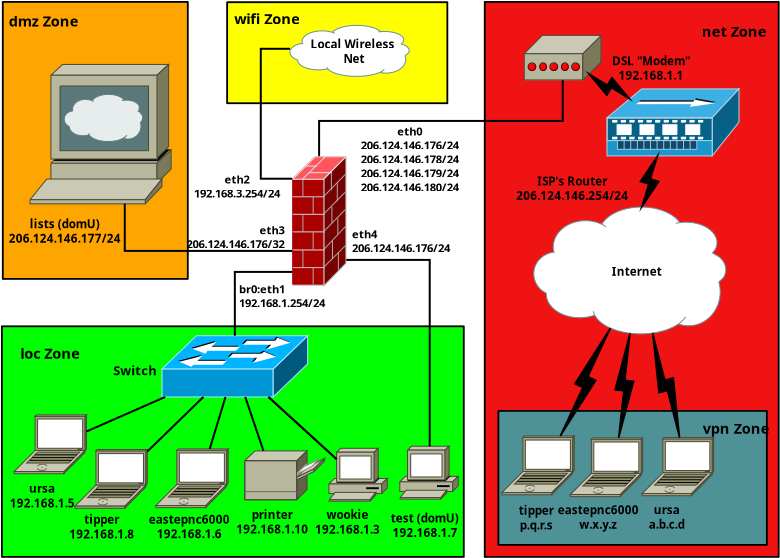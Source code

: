<?xml version="1.0" encoding="UTF-8"?>
<dia:diagram xmlns:dia="http://www.lysator.liu.se/~alla/dia/">
  <dia:layer name="Background" visible="true">
    <dia:object type="Standard - Box" version="0" id="O0">
      <dia:attribute name="obj_pos">
        <dia:point val="25.098,7.35"/>
      </dia:attribute>
      <dia:attribute name="obj_bb">
        <dia:rectangle val="25.052,7.304;39.84,35.145"/>
      </dia:attribute>
      <dia:attribute name="elem_corner">
        <dia:point val="25.098,7.35"/>
      </dia:attribute>
      <dia:attribute name="elem_width">
        <dia:real val="14.697"/>
      </dia:attribute>
      <dia:attribute name="elem_height">
        <dia:real val="27.75"/>
      </dia:attribute>
      <dia:attribute name="border_width">
        <dia:real val="0.091"/>
      </dia:attribute>
      <dia:attribute name="inner_color">
        <dia:color val="#f01313"/>
      </dia:attribute>
      <dia:attribute name="show_background">
        <dia:boolean val="true"/>
      </dia:attribute>
      <dia:attribute name="corner_radius">
        <dia:real val="1.175e-38"/>
      </dia:attribute>
    </dia:object>
    <dia:object type="Standard - Box" version="0" id="O1">
      <dia:attribute name="obj_pos">
        <dia:point val="25.78,27.8"/>
      </dia:attribute>
      <dia:attribute name="obj_bb">
        <dia:rectangle val="25.735,27.755;39.248,34.545"/>
      </dia:attribute>
      <dia:attribute name="elem_corner">
        <dia:point val="25.78,27.8"/>
      </dia:attribute>
      <dia:attribute name="elem_width">
        <dia:real val="13.423"/>
      </dia:attribute>
      <dia:attribute name="elem_height">
        <dia:real val="6.7"/>
      </dia:attribute>
      <dia:attribute name="border_width">
        <dia:real val="0.091"/>
      </dia:attribute>
      <dia:attribute name="inner_color">
        <dia:color val="#4e9298"/>
      </dia:attribute>
      <dia:attribute name="show_background">
        <dia:boolean val="true"/>
      </dia:attribute>
      <dia:attribute name="corner_radius">
        <dia:real val="1.175e-38"/>
      </dia:attribute>
    </dia:object>
    <dia:object type="Cisco - Cloud White" version="0" id="O2">
      <dia:attribute name="obj_pos">
        <dia:point val="27.55,17.608"/>
      </dia:attribute>
      <dia:attribute name="obj_bb">
        <dia:rectangle val="27.549,17.608;37.176,23.951"/>
      </dia:attribute>
      <dia:attribute name="elem_corner">
        <dia:point val="27.55,17.608"/>
      </dia:attribute>
      <dia:attribute name="elem_width">
        <dia:real val="9.6"/>
      </dia:attribute>
      <dia:attribute name="elem_height">
        <dia:real val="6.341"/>
      </dia:attribute>
      <dia:attribute name="line_width">
        <dia:real val="0.091"/>
      </dia:attribute>
      <dia:attribute name="line_colour">
        <dia:color val="#000000"/>
      </dia:attribute>
      <dia:attribute name="fill_colour">
        <dia:color val="#ffffff"/>
      </dia:attribute>
      <dia:attribute name="show_background">
        <dia:boolean val="true"/>
      </dia:attribute>
      <dia:attribute name="line_style">
        <dia:enum val="0"/>
        <dia:real val="1"/>
      </dia:attribute>
      <dia:attribute name="flip_horizontal">
        <dia:boolean val="false"/>
      </dia:attribute>
      <dia:attribute name="flip_vertical">
        <dia:boolean val="false"/>
      </dia:attribute>
    </dia:object>
    <dia:object type="Standard - Box" version="0" id="O3">
      <dia:attribute name="obj_pos">
        <dia:point val="1,7.35"/>
      </dia:attribute>
      <dia:attribute name="obj_bb">
        <dia:rectangle val="0.955,7.304;10.296,21.245"/>
      </dia:attribute>
      <dia:attribute name="elem_corner">
        <dia:point val="1,7.35"/>
      </dia:attribute>
      <dia:attribute name="elem_width">
        <dia:real val="9.25"/>
      </dia:attribute>
      <dia:attribute name="elem_height">
        <dia:real val="13.85"/>
      </dia:attribute>
      <dia:attribute name="border_width">
        <dia:real val="0.091"/>
      </dia:attribute>
      <dia:attribute name="inner_color">
        <dia:color val="#ffa500"/>
      </dia:attribute>
      <dia:attribute name="show_background">
        <dia:boolean val="true"/>
      </dia:attribute>
      <dia:attribute name="corner_radius">
        <dia:real val="1.175e-38"/>
      </dia:attribute>
    </dia:object>
    <dia:object type="Standard - Box" version="0" id="O4">
      <dia:attribute name="obj_pos">
        <dia:point val="12.217,7.364"/>
      </dia:attribute>
      <dia:attribute name="obj_bb">
        <dia:rectangle val="12.171,7.319;23.273,12.46"/>
      </dia:attribute>
      <dia:attribute name="elem_corner">
        <dia:point val="12.217,7.364"/>
      </dia:attribute>
      <dia:attribute name="elem_width">
        <dia:real val="11.011"/>
      </dia:attribute>
      <dia:attribute name="elem_height">
        <dia:real val="5.051"/>
      </dia:attribute>
      <dia:attribute name="border_width">
        <dia:real val="0.091"/>
      </dia:attribute>
      <dia:attribute name="inner_color">
        <dia:color val="#ffff00"/>
      </dia:attribute>
      <dia:attribute name="show_background">
        <dia:boolean val="true"/>
      </dia:attribute>
      <dia:attribute name="corner_radius">
        <dia:real val="1.175e-38"/>
      </dia:attribute>
    </dia:object>
    <dia:object type="Cisco - Cloud White" version="0" id="O5">
      <dia:attribute name="obj_pos">
        <dia:point val="15.361,8.524"/>
      </dia:attribute>
      <dia:attribute name="obj_bb">
        <dia:rectangle val="15.361,8.524;21.64,11.363"/>
      </dia:attribute>
      <dia:attribute name="elem_corner">
        <dia:point val="15.361,8.524"/>
      </dia:attribute>
      <dia:attribute name="elem_width">
        <dia:real val="5.96"/>
      </dia:attribute>
      <dia:attribute name="elem_height">
        <dia:real val="2.548"/>
      </dia:attribute>
      <dia:attribute name="line_width">
        <dia:real val="0.091"/>
      </dia:attribute>
      <dia:attribute name="line_colour">
        <dia:color val="#000000"/>
      </dia:attribute>
      <dia:attribute name="fill_colour">
        <dia:color val="#ffffff"/>
      </dia:attribute>
      <dia:attribute name="show_background">
        <dia:boolean val="true"/>
      </dia:attribute>
      <dia:attribute name="line_style">
        <dia:enum val="0"/>
        <dia:real val="1"/>
      </dia:attribute>
      <dia:attribute name="flip_horizontal">
        <dia:boolean val="false"/>
      </dia:attribute>
      <dia:attribute name="flip_vertical">
        <dia:boolean val="false"/>
      </dia:attribute>
    </dia:object>
    <dia:object type="Standard - Box" version="0" id="O6">
      <dia:attribute name="obj_pos">
        <dia:point val="0.956,23.569"/>
      </dia:attribute>
      <dia:attribute name="obj_bb">
        <dia:rectangle val="0.91,23.523;24.096,35.145"/>
      </dia:attribute>
      <dia:attribute name="elem_corner">
        <dia:point val="0.956,23.569"/>
      </dia:attribute>
      <dia:attribute name="elem_width">
        <dia:real val="23.094"/>
      </dia:attribute>
      <dia:attribute name="elem_height">
        <dia:real val="11.531"/>
      </dia:attribute>
      <dia:attribute name="border_width">
        <dia:real val="0.091"/>
      </dia:attribute>
      <dia:attribute name="inner_color">
        <dia:color val="#00ff00"/>
      </dia:attribute>
      <dia:attribute name="show_background">
        <dia:boolean val="true"/>
      </dia:attribute>
      <dia:attribute name="corner_radius">
        <dia:real val="1.175e-38"/>
      </dia:attribute>
    </dia:object>
    <dia:object type="Cisco - Laptop" version="0" id="O7">
      <dia:attribute name="obj_pos">
        <dia:point val="25.954,29.053"/>
      </dia:attribute>
      <dia:attribute name="obj_bb">
        <dia:rectangle val="25.953,29.052;29.572,31.993"/>
      </dia:attribute>
      <dia:attribute name="elem_corner">
        <dia:point val="25.954,29.053"/>
      </dia:attribute>
      <dia:attribute name="elem_width">
        <dia:real val="3.617"/>
      </dia:attribute>
      <dia:attribute name="elem_height">
        <dia:real val="2.939"/>
      </dia:attribute>
      <dia:attribute name="line_width">
        <dia:real val="0.091"/>
      </dia:attribute>
      <dia:attribute name="line_colour">
        <dia:color val="#000000"/>
      </dia:attribute>
      <dia:attribute name="fill_colour">
        <dia:color val="#ffffff"/>
      </dia:attribute>
      <dia:attribute name="show_background">
        <dia:boolean val="true"/>
      </dia:attribute>
      <dia:attribute name="line_style">
        <dia:enum val="0"/>
        <dia:real val="1"/>
      </dia:attribute>
      <dia:attribute name="flip_horizontal">
        <dia:boolean val="false"/>
      </dia:attribute>
      <dia:attribute name="flip_vertical">
        <dia:boolean val="false"/>
      </dia:attribute>
    </dia:object>
    <dia:object type="Cisco - Laptop" version="0" id="O8">
      <dia:attribute name="obj_pos">
        <dia:point val="29.377,29.15"/>
      </dia:attribute>
      <dia:attribute name="obj_bb">
        <dia:rectangle val="29.376,29.149;32.995,32.497"/>
      </dia:attribute>
      <dia:attribute name="elem_corner">
        <dia:point val="29.377,29.15"/>
      </dia:attribute>
      <dia:attribute name="elem_width">
        <dia:real val="3.617"/>
      </dia:attribute>
      <dia:attribute name="elem_height">
        <dia:real val="2.939"/>
      </dia:attribute>
      <dia:attribute name="line_width">
        <dia:real val="0.091"/>
      </dia:attribute>
      <dia:attribute name="line_colour">
        <dia:color val="#000000"/>
      </dia:attribute>
      <dia:attribute name="fill_colour">
        <dia:color val="#ffffff"/>
      </dia:attribute>
      <dia:attribute name="show_background">
        <dia:boolean val="true"/>
      </dia:attribute>
      <dia:attribute name="line_style">
        <dia:enum val="0"/>
        <dia:real val="1"/>
      </dia:attribute>
      <dia:attribute name="flip_horizontal">
        <dia:boolean val="false"/>
      </dia:attribute>
      <dia:attribute name="flip_vertical">
        <dia:boolean val="false"/>
      </dia:attribute>
    </dia:object>
    <dia:object type="Network - WAN Link" version="1" id="O9">
      <dia:attribute name="obj_pos">
        <dia:point val="31.381,23.66"/>
      </dia:attribute>
      <dia:attribute name="obj_bb">
        <dia:rectangle val="28.874,23.66;31.381,29.057"/>
      </dia:attribute>
      <dia:attribute name="conn_endpoints">
        <dia:point val="31.381,23.66"/>
        <dia:point val="28.874,29.057"/>
      </dia:attribute>
      <dia:attribute name="width">
        <dia:real val="1"/>
      </dia:attribute>
      <dia:attribute name="line_color">
        <dia:color val="#000000"/>
      </dia:attribute>
      <dia:attribute name="fill_color">
        <dia:color val="#000000"/>
      </dia:attribute>
      <dia:connections>
        <dia:connection handle="0" to="O2" connection="14"/>
        <dia:connection handle="1" to="O7" connection="8"/>
      </dia:connections>
    </dia:object>
    <dia:object type="Network - WAN Link" version="1" id="O10">
      <dia:attribute name="obj_pos">
        <dia:point val="32.363,23.918"/>
      </dia:attribute>
      <dia:attribute name="obj_bb">
        <dia:rectangle val="31.612,23.918;32.544,29.151"/>
      </dia:attribute>
      <dia:attribute name="conn_endpoints">
        <dia:point val="32.363,23.918"/>
        <dia:point val="31.793,29.151"/>
      </dia:attribute>
      <dia:attribute name="width">
        <dia:real val="1"/>
      </dia:attribute>
      <dia:attribute name="line_color">
        <dia:color val="#000000"/>
      </dia:attribute>
      <dia:attribute name="fill_color">
        <dia:color val="#000000"/>
      </dia:attribute>
      <dia:connections>
        <dia:connection handle="0" to="O2" connection="14"/>
        <dia:connection handle="1" to="O8" connection="8"/>
      </dia:connections>
    </dia:object>
    <dia:object type="Cisco - Modem" version="0" id="O11">
      <dia:attribute name="obj_pos">
        <dia:point val="27.073,9.024"/>
      </dia:attribute>
      <dia:attribute name="obj_bb">
        <dia:rectangle val="26.735,9.023;30.92,11.385"/>
      </dia:attribute>
      <dia:attribute name="elem_corner">
        <dia:point val="27.073,9.024"/>
      </dia:attribute>
      <dia:attribute name="elem_width">
        <dia:real val="3.846"/>
      </dia:attribute>
      <dia:attribute name="elem_height">
        <dia:real val="2.245"/>
      </dia:attribute>
      <dia:attribute name="line_width">
        <dia:real val="0.091"/>
      </dia:attribute>
      <dia:attribute name="line_colour">
        <dia:color val="#000000"/>
      </dia:attribute>
      <dia:attribute name="fill_colour">
        <dia:color val="#ffffff"/>
      </dia:attribute>
      <dia:attribute name="show_background">
        <dia:boolean val="true"/>
      </dia:attribute>
      <dia:attribute name="line_style">
        <dia:enum val="0"/>
        <dia:real val="1"/>
      </dia:attribute>
      <dia:attribute name="flip_horizontal">
        <dia:boolean val="false"/>
      </dia:attribute>
      <dia:attribute name="flip_vertical">
        <dia:boolean val="false"/>
      </dia:attribute>
    </dia:object>
    <dia:object type="Cisco - VN2900" version="0" id="O12">
      <dia:attribute name="obj_pos">
        <dia:point val="31.2,11.7"/>
      </dia:attribute>
      <dia:attribute name="obj_bb">
        <dia:rectangle val="30.502,11.697;37.812,15.053"/>
      </dia:attribute>
      <dia:attribute name="elem_corner">
        <dia:point val="31.2,11.7"/>
      </dia:attribute>
      <dia:attribute name="elem_width">
        <dia:real val="6.61"/>
      </dia:attribute>
      <dia:attribute name="elem_height">
        <dia:real val="3.349"/>
      </dia:attribute>
      <dia:attribute name="line_width">
        <dia:real val="0.118"/>
      </dia:attribute>
      <dia:attribute name="line_colour">
        <dia:color val="#000000"/>
      </dia:attribute>
      <dia:attribute name="fill_colour">
        <dia:color val="#ffffff"/>
      </dia:attribute>
      <dia:attribute name="show_background">
        <dia:boolean val="true"/>
      </dia:attribute>
      <dia:attribute name="line_style">
        <dia:enum val="0"/>
        <dia:real val="1"/>
      </dia:attribute>
      <dia:attribute name="flip_horizontal">
        <dia:boolean val="false"/>
      </dia:attribute>
      <dia:attribute name="flip_vertical">
        <dia:boolean val="false"/>
      </dia:attribute>
    </dia:object>
    <dia:object type="Cisco - PC" version="0" id="O13">
      <dia:attribute name="obj_pos">
        <dia:point val="20.851,29.567"/>
      </dia:attribute>
      <dia:attribute name="obj_bb">
        <dia:rectangle val="20.849,29.566;23.773,32.212"/>
      </dia:attribute>
      <dia:attribute name="elem_corner">
        <dia:point val="20.851,29.567"/>
      </dia:attribute>
      <dia:attribute name="elem_width">
        <dia:real val="2.921"/>
      </dia:attribute>
      <dia:attribute name="elem_height">
        <dia:real val="2.643"/>
      </dia:attribute>
      <dia:attribute name="line_width">
        <dia:real val="0.091"/>
      </dia:attribute>
      <dia:attribute name="line_colour">
        <dia:color val="#000000"/>
      </dia:attribute>
      <dia:attribute name="fill_colour">
        <dia:color val="#ffffff"/>
      </dia:attribute>
      <dia:attribute name="show_background">
        <dia:boolean val="true"/>
      </dia:attribute>
      <dia:attribute name="line_style">
        <dia:enum val="0"/>
        <dia:real val="1"/>
      </dia:attribute>
      <dia:attribute name="flip_horizontal">
        <dia:boolean val="false"/>
      </dia:attribute>
      <dia:attribute name="flip_vertical">
        <dia:boolean val="false"/>
      </dia:attribute>
    </dia:object>
    <dia:object type="Cisco - Laptop" version="0" id="O14">
      <dia:attribute name="obj_pos">
        <dia:point val="4.608,29.73"/>
      </dia:attribute>
      <dia:attribute name="obj_bb">
        <dia:rectangle val="4.607,29.729;8.226,33.151"/>
      </dia:attribute>
      <dia:attribute name="elem_corner">
        <dia:point val="4.608,29.73"/>
      </dia:attribute>
      <dia:attribute name="elem_width">
        <dia:real val="3.617"/>
      </dia:attribute>
      <dia:attribute name="elem_height">
        <dia:real val="2.939"/>
      </dia:attribute>
      <dia:attribute name="line_width">
        <dia:real val="0.091"/>
      </dia:attribute>
      <dia:attribute name="line_colour">
        <dia:color val="#000000"/>
      </dia:attribute>
      <dia:attribute name="fill_colour">
        <dia:color val="#ffffff"/>
      </dia:attribute>
      <dia:attribute name="show_background">
        <dia:boolean val="true"/>
      </dia:attribute>
      <dia:attribute name="line_style">
        <dia:enum val="0"/>
        <dia:real val="1"/>
      </dia:attribute>
      <dia:attribute name="flip_horizontal">
        <dia:boolean val="false"/>
      </dia:attribute>
      <dia:attribute name="flip_vertical">
        <dia:boolean val="false"/>
      </dia:attribute>
    </dia:object>
    <dia:object type="Cisco - Laptop" version="0" id="O15">
      <dia:attribute name="obj_pos">
        <dia:point val="8.653,29.699"/>
      </dia:attribute>
      <dia:attribute name="obj_bb">
        <dia:rectangle val="8.652,29.698;12.271,33.12"/>
      </dia:attribute>
      <dia:attribute name="elem_corner">
        <dia:point val="8.653,29.699"/>
      </dia:attribute>
      <dia:attribute name="elem_width">
        <dia:real val="3.617"/>
      </dia:attribute>
      <dia:attribute name="elem_height">
        <dia:real val="2.939"/>
      </dia:attribute>
      <dia:attribute name="line_width">
        <dia:real val="0.091"/>
      </dia:attribute>
      <dia:attribute name="line_colour">
        <dia:color val="#000000"/>
      </dia:attribute>
      <dia:attribute name="fill_colour">
        <dia:color val="#ffffff"/>
      </dia:attribute>
      <dia:attribute name="show_background">
        <dia:boolean val="true"/>
      </dia:attribute>
      <dia:attribute name="line_style">
        <dia:enum val="0"/>
        <dia:real val="1"/>
      </dia:attribute>
      <dia:attribute name="flip_horizontal">
        <dia:boolean val="false"/>
      </dia:attribute>
      <dia:attribute name="flip_vertical">
        <dia:boolean val="false"/>
      </dia:attribute>
    </dia:object>
    <dia:object type="Cisco - PC" version="0" id="O16">
      <dia:attribute name="obj_pos">
        <dia:point val="17.307,29.671"/>
      </dia:attribute>
      <dia:attribute name="obj_bb">
        <dia:rectangle val="17.306,29.67;20.229,32.316"/>
      </dia:attribute>
      <dia:attribute name="elem_corner">
        <dia:point val="17.307,29.671"/>
      </dia:attribute>
      <dia:attribute name="elem_width">
        <dia:real val="2.921"/>
      </dia:attribute>
      <dia:attribute name="elem_height">
        <dia:real val="2.643"/>
      </dia:attribute>
      <dia:attribute name="line_width">
        <dia:real val="0.091"/>
      </dia:attribute>
      <dia:attribute name="line_colour">
        <dia:color val="#000000"/>
      </dia:attribute>
      <dia:attribute name="fill_colour">
        <dia:color val="#ffffff"/>
      </dia:attribute>
      <dia:attribute name="show_background">
        <dia:boolean val="true"/>
      </dia:attribute>
      <dia:attribute name="line_style">
        <dia:enum val="0"/>
        <dia:real val="1"/>
      </dia:attribute>
      <dia:attribute name="flip_horizontal">
        <dia:boolean val="false"/>
      </dia:attribute>
      <dia:attribute name="flip_vertical">
        <dia:boolean val="false"/>
      </dia:attribute>
    </dia:object>
    <dia:object type="Cisco - Workgroup switch" version="0" id="O17">
      <dia:attribute name="obj_pos">
        <dia:point val="8.963,24.041"/>
      </dia:attribute>
      <dia:attribute name="obj_bb">
        <dia:rectangle val="8.962,24.04;16.245,27.102"/>
      </dia:attribute>
      <dia:attribute name="elem_corner">
        <dia:point val="8.963,24.041"/>
      </dia:attribute>
      <dia:attribute name="elem_width">
        <dia:real val="7.28"/>
      </dia:attribute>
      <dia:attribute name="elem_height">
        <dia:real val="3.061"/>
      </dia:attribute>
      <dia:attribute name="line_width">
        <dia:real val="0.091"/>
      </dia:attribute>
      <dia:attribute name="line_colour">
        <dia:color val="#000000"/>
      </dia:attribute>
      <dia:attribute name="fill_colour">
        <dia:color val="#ffffff"/>
      </dia:attribute>
      <dia:attribute name="show_background">
        <dia:boolean val="true"/>
      </dia:attribute>
      <dia:attribute name="line_style">
        <dia:enum val="0"/>
        <dia:real val="1"/>
      </dia:attribute>
      <dia:attribute name="flip_horizontal">
        <dia:boolean val="false"/>
      </dia:attribute>
      <dia:attribute name="flip_vertical">
        <dia:boolean val="false"/>
      </dia:attribute>
    </dia:object>
    <dia:object type="Standard - Line" version="0" id="O18">
      <dia:attribute name="obj_pos">
        <dia:point val="14.28,27.102"/>
      </dia:attribute>
      <dia:attribute name="obj_bb">
        <dia:rectangle val="14.216,27.038;17.755,30.279"/>
      </dia:attribute>
      <dia:attribute name="conn_endpoints">
        <dia:point val="14.28,27.102"/>
        <dia:point val="17.69,30.215"/>
      </dia:attribute>
      <dia:attribute name="numcp">
        <dia:int val="1"/>
      </dia:attribute>
      <dia:attribute name="line_width">
        <dia:real val="0.091"/>
      </dia:attribute>
      <dia:connections>
        <dia:connection handle="0" to="O17" connection="10"/>
        <dia:connection handle="1" to="O16" connection="11"/>
      </dia:connections>
    </dia:object>
    <dia:object type="Standard - Text" version="1" id="O19">
      <dia:attribute name="obj_pos">
        <dia:point val="22.114,33.519"/>
      </dia:attribute>
      <dia:attribute name="obj_bb">
        <dia:rectangle val="20.638,32.735;23.59,34.303"/>
      </dia:attribute>
      <dia:attribute name="text">
        <dia:composite type="text">
          <dia:attribute name="string">
            <dia:string>#test (domU)
192.168.1.7#</dia:string>
          </dia:attribute>
          <dia:attribute name="font">
            <dia:font family="sans" style="80" name="Helvetica-Bold"/>
          </dia:attribute>
          <dia:attribute name="height">
            <dia:real val="0.728"/>
          </dia:attribute>
          <dia:attribute name="pos">
            <dia:point val="22.114,33.217"/>
          </dia:attribute>
          <dia:attribute name="color">
            <dia:color val="#000000"/>
          </dia:attribute>
          <dia:attribute name="alignment">
            <dia:enum val="1"/>
          </dia:attribute>
        </dia:composite>
      </dia:attribute>
      <dia:attribute name="valign">
        <dia:enum val="2"/>
      </dia:attribute>
    </dia:object>
    <dia:object type="Standard - Text" version="1" id="O20">
      <dia:attribute name="obj_pos">
        <dia:point val="18.234,33.346"/>
      </dia:attribute>
      <dia:attribute name="obj_bb">
        <dia:rectangle val="16.832,32.561;19.635,34.13"/>
      </dia:attribute>
      <dia:attribute name="text">
        <dia:composite type="text">
          <dia:attribute name="string">
            <dia:string>#wookie
192.168.1.3#</dia:string>
          </dia:attribute>
          <dia:attribute name="font">
            <dia:font family="sans" style="80" name="Helvetica-Bold"/>
          </dia:attribute>
          <dia:attribute name="height">
            <dia:real val="0.728"/>
          </dia:attribute>
          <dia:attribute name="pos">
            <dia:point val="18.234,33.044"/>
          </dia:attribute>
          <dia:attribute name="color">
            <dia:color val="#000000"/>
          </dia:attribute>
          <dia:attribute name="alignment">
            <dia:enum val="1"/>
          </dia:attribute>
        </dia:composite>
      </dia:attribute>
      <dia:attribute name="valign">
        <dia:enum val="2"/>
      </dia:attribute>
    </dia:object>
    <dia:object type="Standard - Text" version="1" id="O21">
      <dia:attribute name="obj_pos">
        <dia:point val="14.471,33.343"/>
      </dia:attribute>
      <dia:attribute name="obj_bb">
        <dia:rectangle val="12.922,32.558;16.02,34.127"/>
      </dia:attribute>
      <dia:attribute name="text">
        <dia:composite type="text">
          <dia:attribute name="string">
            <dia:string>#printer
192.168.1.10#</dia:string>
          </dia:attribute>
          <dia:attribute name="font">
            <dia:font family="sans" style="80" name="Helvetica-Bold"/>
          </dia:attribute>
          <dia:attribute name="height">
            <dia:real val="0.728"/>
          </dia:attribute>
          <dia:attribute name="pos">
            <dia:point val="14.471,33.041"/>
          </dia:attribute>
          <dia:attribute name="color">
            <dia:color val="#000000"/>
          </dia:attribute>
          <dia:attribute name="alignment">
            <dia:enum val="1"/>
          </dia:attribute>
        </dia:composite>
      </dia:attribute>
      <dia:attribute name="valign">
        <dia:enum val="2"/>
      </dia:attribute>
    </dia:object>
    <dia:object type="Standard - Text" version="1" id="O22">
      <dia:attribute name="obj_pos">
        <dia:point val="10.321,33.579"/>
      </dia:attribute>
      <dia:attribute name="obj_bb">
        <dia:rectangle val="8.58,32.795;12.062,34.363"/>
      </dia:attribute>
      <dia:attribute name="text">
        <dia:composite type="text">
          <dia:attribute name="string">
            <dia:string>#eastepnc6000
192.168.1.6#</dia:string>
          </dia:attribute>
          <dia:attribute name="font">
            <dia:font family="sans" style="80" name="Helvetica-Bold"/>
          </dia:attribute>
          <dia:attribute name="height">
            <dia:real val="0.728"/>
          </dia:attribute>
          <dia:attribute name="pos">
            <dia:point val="10.321,33.277"/>
          </dia:attribute>
          <dia:attribute name="color">
            <dia:color val="#000000"/>
          </dia:attribute>
          <dia:attribute name="alignment">
            <dia:enum val="1"/>
          </dia:attribute>
        </dia:composite>
      </dia:attribute>
      <dia:attribute name="valign">
        <dia:enum val="2"/>
      </dia:attribute>
    </dia:object>
    <dia:object type="Standard - Text" version="1" id="O23">
      <dia:attribute name="obj_pos">
        <dia:point val="5.953,33.584"/>
      </dia:attribute>
      <dia:attribute name="obj_bb">
        <dia:rectangle val="4.551,32.8;7.354,34.369"/>
      </dia:attribute>
      <dia:attribute name="text">
        <dia:composite type="text">
          <dia:attribute name="string">
            <dia:string>#tipper
192.168.1.8#</dia:string>
          </dia:attribute>
          <dia:attribute name="font">
            <dia:font family="sans" style="80" name="Helvetica-Bold"/>
          </dia:attribute>
          <dia:attribute name="height">
            <dia:real val="0.728"/>
          </dia:attribute>
          <dia:attribute name="pos">
            <dia:point val="5.953,33.283"/>
          </dia:attribute>
          <dia:attribute name="color">
            <dia:color val="#000000"/>
          </dia:attribute>
          <dia:attribute name="alignment">
            <dia:enum val="1"/>
          </dia:attribute>
        </dia:composite>
      </dia:attribute>
      <dia:attribute name="valign">
        <dia:enum val="2"/>
      </dia:attribute>
    </dia:object>
    <dia:object type="Standard - Text" version="1" id="O24">
      <dia:attribute name="obj_pos">
        <dia:point val="32.7,20.82"/>
      </dia:attribute>
      <dia:attribute name="obj_bb">
        <dia:rectangle val="31.725,20.4;33.675,21.24"/>
      </dia:attribute>
      <dia:attribute name="text">
        <dia:composite type="text">
          <dia:attribute name="string">
            <dia:string>#Internet#</dia:string>
          </dia:attribute>
          <dia:attribute name="font">
            <dia:font family="sans" style="80" name="Helvetica-Bold"/>
          </dia:attribute>
          <dia:attribute name="height">
            <dia:real val="0.728"/>
          </dia:attribute>
          <dia:attribute name="pos">
            <dia:point val="32.7,20.882"/>
          </dia:attribute>
          <dia:attribute name="color">
            <dia:color val="#000000"/>
          </dia:attribute>
          <dia:attribute name="alignment">
            <dia:enum val="1"/>
          </dia:attribute>
        </dia:composite>
      </dia:attribute>
      <dia:attribute name="valign">
        <dia:enum val="2"/>
      </dia:attribute>
      <dia:connections>
        <dia:connection handle="0" to="O2" connection="14"/>
      </dia:connections>
    </dia:object>
    <dia:object type="Network - WAN Link" version="1" id="O25">
      <dia:attribute name="obj_pos">
        <dia:point val="33.739,15.05"/>
      </dia:attribute>
      <dia:attribute name="obj_bb">
        <dia:rectangle val="32.882,15.05;33.802,17.608"/>
      </dia:attribute>
      <dia:attribute name="conn_endpoints">
        <dia:point val="33.739,15.05"/>
        <dia:point val="32.944,17.608"/>
      </dia:attribute>
      <dia:attribute name="width">
        <dia:real val="1"/>
      </dia:attribute>
      <dia:attribute name="line_color">
        <dia:color val="#000000"/>
      </dia:attribute>
      <dia:attribute name="fill_color">
        <dia:color val="#000000"/>
      </dia:attribute>
      <dia:connections>
        <dia:connection handle="0" to="O12" connection="11"/>
        <dia:connection handle="1" to="O2" connection="2"/>
      </dia:connections>
    </dia:object>
    <dia:object type="Network - WAN Link" version="1" id="O26">
      <dia:attribute name="obj_pos">
        <dia:point val="30.316,10.957"/>
      </dia:attribute>
      <dia:attribute name="obj_bb">
        <dia:rectangle val="30.316,10.957;32.342,12.197"/>
      </dia:attribute>
      <dia:attribute name="conn_endpoints">
        <dia:point val="30.316,10.957"/>
        <dia:point val="32.342,12.197"/>
      </dia:attribute>
      <dia:attribute name="width">
        <dia:real val="1"/>
      </dia:attribute>
      <dia:attribute name="line_color">
        <dia:color val="#000000"/>
      </dia:attribute>
      <dia:attribute name="fill_color">
        <dia:color val="#000000"/>
      </dia:attribute>
      <dia:connections>
        <dia:connection handle="0" to="O11" connection="10"/>
        <dia:connection handle="1" to="O12" connection="11"/>
      </dia:connections>
    </dia:object>
    <dia:object type="Standard - Text" version="1" id="O27">
      <dia:attribute name="obj_pos">
        <dia:point val="27.668,33.135"/>
      </dia:attribute>
      <dia:attribute name="obj_bb">
        <dia:rectangle val="26.886,32.35;28.451,33.919"/>
      </dia:attribute>
      <dia:attribute name="text">
        <dia:composite type="text">
          <dia:attribute name="string">
            <dia:string>#tipper
p.q.r.s#</dia:string>
          </dia:attribute>
          <dia:attribute name="font">
            <dia:font family="sans" style="80" name="Helvetica-Bold"/>
          </dia:attribute>
          <dia:attribute name="height">
            <dia:real val="0.728"/>
          </dia:attribute>
          <dia:attribute name="pos">
            <dia:point val="27.668,32.833"/>
          </dia:attribute>
          <dia:attribute name="color">
            <dia:color val="#000000"/>
          </dia:attribute>
          <dia:attribute name="alignment">
            <dia:enum val="1"/>
          </dia:attribute>
        </dia:composite>
      </dia:attribute>
      <dia:attribute name="valign">
        <dia:enum val="2"/>
      </dia:attribute>
    </dia:object>
    <dia:object type="Standard - Text" version="1" id="O28">
      <dia:attribute name="obj_pos">
        <dia:point val="30.771,33.103"/>
      </dia:attribute>
      <dia:attribute name="obj_bb">
        <dia:rectangle val="29.03,32.319;32.512,33.887"/>
      </dia:attribute>
      <dia:attribute name="text">
        <dia:composite type="text">
          <dia:attribute name="string">
            <dia:string>#eastepnc6000
w.x.y.z#</dia:string>
          </dia:attribute>
          <dia:attribute name="font">
            <dia:font family="sans" style="80" name="Helvetica-Bold"/>
          </dia:attribute>
          <dia:attribute name="height">
            <dia:real val="0.728"/>
          </dia:attribute>
          <dia:attribute name="pos">
            <dia:point val="30.771,32.801"/>
          </dia:attribute>
          <dia:attribute name="color">
            <dia:color val="#000000"/>
          </dia:attribute>
          <dia:attribute name="alignment">
            <dia:enum val="1"/>
          </dia:attribute>
        </dia:composite>
      </dia:attribute>
      <dia:attribute name="valign">
        <dia:enum val="2"/>
      </dia:attribute>
    </dia:object>
    <dia:object type="Standard - Text" version="1" id="O29">
      <dia:attribute name="obj_pos">
        <dia:point val="37.577,8.813"/>
      </dia:attribute>
      <dia:attribute name="obj_bb">
        <dia:rectangle val="36.197,8.287;38.957,9.34"/>
      </dia:attribute>
      <dia:attribute name="text">
        <dia:composite type="text">
          <dia:attribute name="string">
            <dia:string>#net Zone#</dia:string>
          </dia:attribute>
          <dia:attribute name="font">
            <dia:font family="sans" style="80" name="Helvetica-Bold"/>
          </dia:attribute>
          <dia:attribute name="height">
            <dia:real val="0.91"/>
          </dia:attribute>
          <dia:attribute name="pos">
            <dia:point val="37.577,8.89"/>
          </dia:attribute>
          <dia:attribute name="color">
            <dia:color val="#000000"/>
          </dia:attribute>
          <dia:attribute name="alignment">
            <dia:enum val="1"/>
          </dia:attribute>
        </dia:composite>
      </dia:attribute>
      <dia:attribute name="valign">
        <dia:enum val="2"/>
      </dia:attribute>
    </dia:object>
    <dia:object type="Standard - Text" version="1" id="O30">
      <dia:attribute name="obj_pos">
        <dia:point val="3.369,24.914"/>
      </dia:attribute>
      <dia:attribute name="obj_bb">
        <dia:rectangle val="2.006,24.387;4.731,25.44"/>
      </dia:attribute>
      <dia:attribute name="text">
        <dia:composite type="text">
          <dia:attribute name="string">
            <dia:string>#loc Zone#</dia:string>
          </dia:attribute>
          <dia:attribute name="font">
            <dia:font family="sans" style="80" name="Helvetica-Bold"/>
          </dia:attribute>
          <dia:attribute name="height">
            <dia:real val="0.91"/>
          </dia:attribute>
          <dia:attribute name="pos">
            <dia:point val="3.369,24.99"/>
          </dia:attribute>
          <dia:attribute name="color">
            <dia:color val="#000000"/>
          </dia:attribute>
          <dia:attribute name="alignment">
            <dia:enum val="1"/>
          </dia:attribute>
        </dia:composite>
      </dia:attribute>
      <dia:attribute name="valign">
        <dia:enum val="2"/>
      </dia:attribute>
    </dia:object>
    <dia:object type="Standard - Text" version="1" id="O31">
      <dia:attribute name="obj_pos">
        <dia:point val="18.559,9.815"/>
      </dia:attribute>
      <dia:attribute name="obj_bb">
        <dia:rectangle val="16.629,9.031;20.489,10.599"/>
      </dia:attribute>
      <dia:attribute name="text">
        <dia:composite type="text">
          <dia:attribute name="string">
            <dia:string>#Local Wireless 
Net#</dia:string>
          </dia:attribute>
          <dia:attribute name="font">
            <dia:font family="sans" style="80" name="Helvetica-Bold"/>
          </dia:attribute>
          <dia:attribute name="height">
            <dia:real val="0.728"/>
          </dia:attribute>
          <dia:attribute name="pos">
            <dia:point val="18.559,9.513"/>
          </dia:attribute>
          <dia:attribute name="color">
            <dia:color val="#000000"/>
          </dia:attribute>
          <dia:attribute name="alignment">
            <dia:enum val="1"/>
          </dia:attribute>
        </dia:composite>
      </dia:attribute>
      <dia:attribute name="valign">
        <dia:enum val="2"/>
      </dia:attribute>
      <dia:connections>
        <dia:connection handle="0" to="O5" connection="14"/>
      </dia:connections>
    </dia:object>
    <dia:object type="Standard - Text" version="1" id="O32">
      <dia:attribute name="obj_pos">
        <dia:point val="14.218,8.189"/>
      </dia:attribute>
      <dia:attribute name="obj_bb">
        <dia:rectangle val="12.782,7.663;15.654,8.715"/>
      </dia:attribute>
      <dia:attribute name="text">
        <dia:composite type="text">
          <dia:attribute name="string">
            <dia:string>#wifi Zone#</dia:string>
          </dia:attribute>
          <dia:attribute name="font">
            <dia:font family="sans" style="80" name="Helvetica-Bold"/>
          </dia:attribute>
          <dia:attribute name="height">
            <dia:real val="0.91"/>
          </dia:attribute>
          <dia:attribute name="pos">
            <dia:point val="14.218,8.265"/>
          </dia:attribute>
          <dia:attribute name="color">
            <dia:color val="#000000"/>
          </dia:attribute>
          <dia:attribute name="alignment">
            <dia:enum val="1"/>
          </dia:attribute>
        </dia:composite>
      </dia:attribute>
      <dia:attribute name="valign">
        <dia:enum val="2"/>
      </dia:attribute>
    </dia:object>
    <dia:object type="Standard - Text" version="1" id="O33">
      <dia:attribute name="obj_pos">
        <dia:point val="4.1,18.8"/>
      </dia:attribute>
      <dia:attribute name="obj_bb">
        <dia:rectangle val="1.74,17.993;6.475,19.607"/>
      </dia:attribute>
      <dia:attribute name="text">
        <dia:composite type="text">
          <dia:attribute name="string">
            <dia:string>#lists (domU)
206.124.146.177/24#</dia:string>
          </dia:attribute>
          <dia:attribute name="font">
            <dia:font family="sans" style="80" name="Helvetica-Bold"/>
          </dia:attribute>
          <dia:attribute name="height">
            <dia:real val="0.728"/>
          </dia:attribute>
          <dia:attribute name="pos">
            <dia:point val="4.1,18.491"/>
          </dia:attribute>
          <dia:attribute name="color">
            <dia:color val="#000000"/>
          </dia:attribute>
          <dia:attribute name="alignment">
            <dia:enum val="1"/>
          </dia:attribute>
        </dia:composite>
      </dia:attribute>
      <dia:attribute name="valign">
        <dia:enum val="2"/>
      </dia:attribute>
    </dia:object>
    <dia:object type="Standard - Text" version="1" id="O34">
      <dia:attribute name="obj_pos">
        <dia:point val="21.353,15.208"/>
      </dia:attribute>
      <dia:attribute name="obj_bb">
        <dia:rectangle val="19.091,13.403;23.616,17.013"/>
      </dia:attribute>
      <dia:attribute name="text">
        <dia:composite type="text">
          <dia:attribute name="string">
            <dia:string>#eth0
206.124.146.176/24
206.124.146.178/24
206.124.146.179/24
206.124.146.180/24#</dia:string>
          </dia:attribute>
          <dia:attribute name="font">
            <dia:font family="sans" style="80" name="Helvetica-Bold"/>
          </dia:attribute>
          <dia:attribute name="height">
            <dia:real val="0.7"/>
          </dia:attribute>
          <dia:attribute name="pos">
            <dia:point val="21.353,13.866"/>
          </dia:attribute>
          <dia:attribute name="color">
            <dia:color val="#000000"/>
          </dia:attribute>
          <dia:attribute name="alignment">
            <dia:enum val="1"/>
          </dia:attribute>
        </dia:composite>
      </dia:attribute>
      <dia:attribute name="valign">
        <dia:enum val="2"/>
      </dia:attribute>
    </dia:object>
    <dia:object type="Standard - Text" version="1" id="O35">
      <dia:attribute name="obj_pos">
        <dia:point val="29.472,16.665"/>
      </dia:attribute>
      <dia:attribute name="obj_bb">
        <dia:rectangle val="27.112,15.881;31.832,17.45"/>
      </dia:attribute>
      <dia:attribute name="text">
        <dia:composite type="text">
          <dia:attribute name="string">
            <dia:string>#ISP's Router
206.124.146.254/24#</dia:string>
          </dia:attribute>
          <dia:attribute name="font">
            <dia:font family="sans" style="80" name="Helvetica-Bold"/>
          </dia:attribute>
          <dia:attribute name="height">
            <dia:real val="0.728"/>
          </dia:attribute>
          <dia:attribute name="pos">
            <dia:point val="29.472,16.363"/>
          </dia:attribute>
          <dia:attribute name="color">
            <dia:color val="#000000"/>
          </dia:attribute>
          <dia:attribute name="alignment">
            <dia:enum val="1"/>
          </dia:attribute>
        </dia:composite>
      </dia:attribute>
      <dia:attribute name="valign">
        <dia:enum val="2"/>
      </dia:attribute>
    </dia:object>
    <dia:object type="Standard - Text" version="1" id="O36">
      <dia:attribute name="obj_pos">
        <dia:point val="33.409,10.649"/>
      </dia:attribute>
      <dia:attribute name="obj_bb">
        <dia:rectangle val="31.628,9.864;35.19,11.433"/>
      </dia:attribute>
      <dia:attribute name="text">
        <dia:composite type="text">
          <dia:attribute name="string">
            <dia:string>#DSL "Modem"
192.168.1.1#</dia:string>
          </dia:attribute>
          <dia:attribute name="font">
            <dia:font family="sans" style="80" name="Helvetica-Bold"/>
          </dia:attribute>
          <dia:attribute name="height">
            <dia:real val="0.728"/>
          </dia:attribute>
          <dia:attribute name="pos">
            <dia:point val="33.409,10.347"/>
          </dia:attribute>
          <dia:attribute name="color">
            <dia:color val="#000000"/>
          </dia:attribute>
          <dia:attribute name="alignment">
            <dia:enum val="1"/>
          </dia:attribute>
        </dia:composite>
      </dia:attribute>
      <dia:attribute name="valign">
        <dia:enum val="2"/>
      </dia:attribute>
    </dia:object>
    <dia:object type="Standard - Text" version="1" id="O37">
      <dia:attribute name="obj_pos">
        <dia:point val="12.807,22.046"/>
      </dia:attribute>
      <dia:attribute name="obj_bb">
        <dia:rectangle val="12.807,21.291;16.767,22.801"/>
      </dia:attribute>
      <dia:attribute name="text">
        <dia:composite type="text">
          <dia:attribute name="string">
            <dia:string>#br0:eth1
192.168.1.254/24#</dia:string>
          </dia:attribute>
          <dia:attribute name="font">
            <dia:font family="sans" style="80" name="Helvetica-Bold"/>
          </dia:attribute>
          <dia:attribute name="height">
            <dia:real val="0.7"/>
          </dia:attribute>
          <dia:attribute name="pos">
            <dia:point val="12.807,21.753"/>
          </dia:attribute>
          <dia:attribute name="color">
            <dia:color val="#000000"/>
          </dia:attribute>
          <dia:attribute name="alignment">
            <dia:enum val="0"/>
          </dia:attribute>
        </dia:composite>
      </dia:attribute>
      <dia:attribute name="valign">
        <dia:enum val="2"/>
      </dia:attribute>
    </dia:object>
    <dia:object type="Standard - Text" version="1" id="O38">
      <dia:attribute name="obj_pos">
        <dia:point val="12.714,16.563"/>
      </dia:attribute>
      <dia:attribute name="obj_bb">
        <dia:rectangle val="10.734,15.808;14.694,17.318"/>
      </dia:attribute>
      <dia:attribute name="text">
        <dia:composite type="text">
          <dia:attribute name="string">
            <dia:string>#eth2
192.168.3.254/24#</dia:string>
          </dia:attribute>
          <dia:attribute name="font">
            <dia:font family="sans" style="80" name="Helvetica-Bold"/>
          </dia:attribute>
          <dia:attribute name="height">
            <dia:real val="0.7"/>
          </dia:attribute>
          <dia:attribute name="pos">
            <dia:point val="12.714,16.27"/>
          </dia:attribute>
          <dia:attribute name="color">
            <dia:color val="#000000"/>
          </dia:attribute>
          <dia:attribute name="alignment">
            <dia:enum val="1"/>
          </dia:attribute>
        </dia:composite>
      </dia:attribute>
      <dia:attribute name="valign">
        <dia:enum val="2"/>
      </dia:attribute>
    </dia:object>
    <dia:object type="Standard - Text" version="1" id="O39">
      <dia:attribute name="obj_pos">
        <dia:point val="15.081,19.104"/>
      </dia:attribute>
      <dia:attribute name="obj_bb">
        <dia:rectangle val="10.542,18.328;15.081,19.881"/>
      </dia:attribute>
      <dia:attribute name="text">
        <dia:composite type="text">
          <dia:attribute name="string">
            <dia:string>#eth3
206.124.146.176/32#</dia:string>
          </dia:attribute>
          <dia:attribute name="font">
            <dia:font family="sans" style="80" name="Helvetica-Bold"/>
          </dia:attribute>
          <dia:attribute name="height">
            <dia:real val="0.7"/>
          </dia:attribute>
          <dia:attribute name="pos">
            <dia:point val="15.081,18.805"/>
          </dia:attribute>
          <dia:attribute name="color">
            <dia:color val="#000000"/>
          </dia:attribute>
          <dia:attribute name="alignment">
            <dia:enum val="2"/>
          </dia:attribute>
        </dia:composite>
      </dia:attribute>
      <dia:attribute name="valign">
        <dia:enum val="2"/>
      </dia:attribute>
    </dia:object>
    <dia:object type="Cisco - WWW server" version="0" id="O40">
      <dia:attribute name="obj_pos">
        <dia:point val="2.361,10.477"/>
      </dia:attribute>
      <dia:attribute name="obj_bb">
        <dia:rectangle val="2.36,10.476;9.417,17.448"/>
      </dia:attribute>
      <dia:attribute name="elem_corner">
        <dia:point val="2.361,10.477"/>
      </dia:attribute>
      <dia:attribute name="elem_width">
        <dia:real val="7.055"/>
      </dia:attribute>
      <dia:attribute name="elem_height">
        <dia:real val="6.97"/>
      </dia:attribute>
      <dia:attribute name="line_width">
        <dia:real val="0.1"/>
      </dia:attribute>
      <dia:attribute name="line_colour">
        <dia:color val="#000000"/>
      </dia:attribute>
      <dia:attribute name="fill_colour">
        <dia:color val="#ffffff"/>
      </dia:attribute>
      <dia:attribute name="show_background">
        <dia:boolean val="true"/>
      </dia:attribute>
      <dia:attribute name="line_style">
        <dia:enum val="0"/>
        <dia:real val="1"/>
      </dia:attribute>
      <dia:attribute name="flip_horizontal">
        <dia:boolean val="false"/>
      </dia:attribute>
      <dia:attribute name="flip_vertical">
        <dia:boolean val="false"/>
      </dia:attribute>
    </dia:object>
    <dia:object type="Cisco - Printer" version="0" id="O41">
      <dia:attribute name="obj_pos">
        <dia:point val="13.1,29.8"/>
      </dia:attribute>
      <dia:attribute name="obj_bb">
        <dia:rectangle val="13.099,29.799;17.091,32.244"/>
      </dia:attribute>
      <dia:attribute name="elem_corner">
        <dia:point val="13.1,29.8"/>
      </dia:attribute>
      <dia:attribute name="elem_width">
        <dia:real val="3.988"/>
      </dia:attribute>
      <dia:attribute name="elem_height">
        <dia:real val="2.443"/>
      </dia:attribute>
      <dia:attribute name="line_width">
        <dia:real val="0.1"/>
      </dia:attribute>
      <dia:attribute name="line_colour">
        <dia:color val="#000000"/>
      </dia:attribute>
      <dia:attribute name="fill_colour">
        <dia:color val="#ffffff"/>
      </dia:attribute>
      <dia:attribute name="show_background">
        <dia:boolean val="true"/>
      </dia:attribute>
      <dia:attribute name="line_style">
        <dia:enum val="0"/>
        <dia:real val="1"/>
      </dia:attribute>
      <dia:attribute name="flip_horizontal">
        <dia:boolean val="false"/>
      </dia:attribute>
      <dia:attribute name="flip_vertical">
        <dia:boolean val="false"/>
      </dia:attribute>
    </dia:object>
    <dia:object type="Standard - ZigZagLine" version="1" id="O42">
      <dia:attribute name="obj_pos">
        <dia:point val="16.816,18.301"/>
      </dia:attribute>
      <dia:attribute name="obj_bb">
        <dia:rectangle val="16.766,18.251;22.396,29.618"/>
      </dia:attribute>
      <dia:attribute name="orth_points">
        <dia:point val="16.816,18.301"/>
        <dia:point val="16.816,20.25"/>
        <dia:point val="22.346,20.25"/>
        <dia:point val="22.346,29.568"/>
      </dia:attribute>
      <dia:attribute name="orth_orient">
        <dia:enum val="1"/>
        <dia:enum val="0"/>
        <dia:enum val="1"/>
      </dia:attribute>
      <dia:attribute name="autorouting">
        <dia:boolean val="false"/>
      </dia:attribute>
      <dia:connections>
        <dia:connection handle="0" to="O46" connection="10"/>
        <dia:connection handle="1" to="O13" connection="11"/>
      </dia:connections>
    </dia:object>
    <dia:object type="Standard - Text" version="1" id="O43">
      <dia:attribute name="obj_pos">
        <dia:point val="18.466,19.301"/>
      </dia:attribute>
      <dia:attribute name="obj_bb">
        <dia:rectangle val="18.466,18.546;22.991,20.056"/>
      </dia:attribute>
      <dia:attribute name="text">
        <dia:composite type="text">
          <dia:attribute name="string">
            <dia:string>#eth4
206.124.146.176/24#</dia:string>
          </dia:attribute>
          <dia:attribute name="font">
            <dia:font family="sans" style="80" name="Helvetica-Bold"/>
          </dia:attribute>
          <dia:attribute name="height">
            <dia:real val="0.7"/>
          </dia:attribute>
          <dia:attribute name="pos">
            <dia:point val="18.466,19.009"/>
          </dia:attribute>
          <dia:attribute name="color">
            <dia:color val="#000000"/>
          </dia:attribute>
          <dia:attribute name="alignment">
            <dia:enum val="0"/>
          </dia:attribute>
        </dia:composite>
      </dia:attribute>
      <dia:attribute name="valign">
        <dia:enum val="2"/>
      </dia:attribute>
    </dia:object>
    <dia:object type="Standard - ZigZagLine" version="1" id="O44">
      <dia:attribute name="obj_pos">
        <dia:point val="16.816,18.301"/>
      </dia:attribute>
      <dia:attribute name="obj_bb">
        <dia:rectangle val="12.553,18.251;16.866,24.09"/>
      </dia:attribute>
      <dia:attribute name="orth_points">
        <dia:point val="16.816,18.301"/>
        <dia:point val="16.816,20.85"/>
        <dia:point val="12.603,20.85"/>
        <dia:point val="12.603,24.04"/>
      </dia:attribute>
      <dia:attribute name="orth_orient">
        <dia:enum val="1"/>
        <dia:enum val="0"/>
        <dia:enum val="1"/>
      </dia:attribute>
      <dia:attribute name="autorouting">
        <dia:boolean val="false"/>
      </dia:attribute>
      <dia:connections>
        <dia:connection handle="0" to="O46" connection="10"/>
        <dia:connection handle="1" to="O17" connection="10"/>
      </dia:connections>
    </dia:object>
    <dia:object type="Standard - ZigZagLine" version="1" id="O45">
      <dia:attribute name="obj_pos">
        <dia:point val="7.099,17.442"/>
      </dia:attribute>
      <dia:attribute name="obj_bb">
        <dia:rectangle val="7.049,17.392;16.866,19.85"/>
      </dia:attribute>
      <dia:attribute name="orth_points">
        <dia:point val="7.099,17.442"/>
        <dia:point val="7.099,19.8"/>
        <dia:point val="16.816,19.8"/>
        <dia:point val="16.816,18.301"/>
      </dia:attribute>
      <dia:attribute name="orth_orient">
        <dia:enum val="1"/>
        <dia:enum val="0"/>
        <dia:enum val="1"/>
      </dia:attribute>
      <dia:attribute name="autorouting">
        <dia:boolean val="false"/>
      </dia:attribute>
      <dia:connections>
        <dia:connection handle="0" to="O40" connection="9"/>
        <dia:connection handle="1" to="O46" connection="10"/>
      </dia:connections>
    </dia:object>
    <dia:object type="Cisco - Firewall" version="0" id="O46">
      <dia:attribute name="obj_pos">
        <dia:point val="15.47,15.065"/>
      </dia:attribute>
      <dia:attribute name="obj_bb">
        <dia:rectangle val="15.456,15.055;18.187,21.546"/>
      </dia:attribute>
      <dia:attribute name="elem_corner">
        <dia:point val="15.47,15.065"/>
      </dia:attribute>
      <dia:attribute name="elem_width">
        <dia:real val="2.684"/>
      </dia:attribute>
      <dia:attribute name="elem_height">
        <dia:real val="6.475"/>
      </dia:attribute>
      <dia:attribute name="line_width">
        <dia:real val="0.091"/>
      </dia:attribute>
      <dia:attribute name="line_colour">
        <dia:color val="#000000"/>
      </dia:attribute>
      <dia:attribute name="fill_colour">
        <dia:color val="#ffffff"/>
      </dia:attribute>
      <dia:attribute name="show_background">
        <dia:boolean val="true"/>
      </dia:attribute>
      <dia:attribute name="line_style">
        <dia:enum val="0"/>
        <dia:real val="1"/>
      </dia:attribute>
      <dia:attribute name="flip_horizontal">
        <dia:boolean val="false"/>
      </dia:attribute>
      <dia:attribute name="flip_vertical">
        <dia:boolean val="false"/>
      </dia:attribute>
    </dia:object>
    <dia:object type="Standard - ZigZagLine" version="1" id="O47">
      <dia:attribute name="obj_pos">
        <dia:point val="15.361,9.694"/>
      </dia:attribute>
      <dia:attribute name="obj_bb">
        <dia:rectangle val="13.85,9.644;15.52,16.24"/>
      </dia:attribute>
      <dia:attribute name="orth_points">
        <dia:point val="15.361,9.694"/>
        <dia:point val="13.9,9.694"/>
        <dia:point val="13.9,16.19"/>
        <dia:point val="15.47,16.19"/>
      </dia:attribute>
      <dia:attribute name="orth_orient">
        <dia:enum val="0"/>
        <dia:enum val="1"/>
        <dia:enum val="0"/>
      </dia:attribute>
      <dia:attribute name="autorouting">
        <dia:boolean val="false"/>
      </dia:attribute>
      <dia:connections>
        <dia:connection handle="0" to="O5" connection="6"/>
        <dia:connection handle="1" to="O46" connection="6"/>
      </dia:connections>
    </dia:object>
    <dia:object type="Standard - ZigZagLine" version="1" id="O48">
      <dia:attribute name="obj_pos">
        <dia:point val="16.816,15.065"/>
      </dia:attribute>
      <dia:attribute name="obj_bb">
        <dia:rectangle val="16.766,11.219;29.046,15.115"/>
      </dia:attribute>
      <dia:attribute name="orth_points">
        <dia:point val="16.816,15.065"/>
        <dia:point val="16.816,13.3"/>
        <dia:point val="28.995,13.3"/>
        <dia:point val="28.995,11.269"/>
      </dia:attribute>
      <dia:attribute name="orth_orient">
        <dia:enum val="1"/>
        <dia:enum val="0"/>
        <dia:enum val="1"/>
      </dia:attribute>
      <dia:attribute name="autorouting">
        <dia:boolean val="false"/>
      </dia:attribute>
      <dia:connections>
        <dia:connection handle="0" to="O46" connection="10"/>
        <dia:connection handle="1" to="O11" connection="10"/>
      </dia:connections>
    </dia:object>
    <dia:object type="Standard - Line" version="0" id="O49">
      <dia:attribute name="obj_pos">
        <dia:point val="11.032,27.1"/>
      </dia:attribute>
      <dia:attribute name="obj_bb">
        <dia:rectangle val="8.155,27.029;11.103,29.902"/>
      </dia:attribute>
      <dia:attribute name="conn_endpoints">
        <dia:point val="11.032,27.1"/>
        <dia:point val="8.225,29.832"/>
      </dia:attribute>
      <dia:attribute name="numcp">
        <dia:int val="1"/>
      </dia:attribute>
      <dia:connections>
        <dia:connection handle="0" to="O17" connection="10"/>
        <dia:connection handle="1" to="O14" connection="8"/>
      </dia:connections>
    </dia:object>
    <dia:object type="Standard - Line" version="0" id="O50">
      <dia:attribute name="obj_pos">
        <dia:point val="12.137,27.101"/>
      </dia:attribute>
      <dia:attribute name="obj_bb">
        <dia:rectangle val="11.284,27.038;12.2,29.761"/>
      </dia:attribute>
      <dia:attribute name="conn_endpoints">
        <dia:point val="12.137,27.101"/>
        <dia:point val="11.346,29.698"/>
      </dia:attribute>
      <dia:attribute name="numcp">
        <dia:int val="1"/>
      </dia:attribute>
      <dia:connections>
        <dia:connection handle="0" to="O17" connection="10"/>
        <dia:connection handle="1" to="O15" connection="8"/>
      </dia:connections>
    </dia:object>
    <dia:object type="Standard - Line" version="0" id="O51">
      <dia:attribute name="obj_pos">
        <dia:point val="13.121,27.101"/>
      </dia:attribute>
      <dia:attribute name="obj_bb">
        <dia:rectangle val="13.058,27.038;14.099,29.863"/>
      </dia:attribute>
      <dia:attribute name="conn_endpoints">
        <dia:point val="13.121,27.101"/>
        <dia:point val="14.036,29.8"/>
      </dia:attribute>
      <dia:attribute name="numcp">
        <dia:int val="1"/>
      </dia:attribute>
      <dia:connections>
        <dia:connection handle="0" to="O17" connection="10"/>
        <dia:connection handle="1" to="O41" connection="10"/>
      </dia:connections>
    </dia:object>
    <dia:object type="Standard - Line" version="0" id="O52">
      <dia:attribute name="obj_pos">
        <dia:point val="14.28,27.102"/>
      </dia:attribute>
      <dia:attribute name="obj_bb">
        <dia:rectangle val="14.21,27.031;17.761,30.285"/>
      </dia:attribute>
      <dia:attribute name="conn_endpoints">
        <dia:point val="14.28,27.102"/>
        <dia:point val="17.69,30.215"/>
      </dia:attribute>
      <dia:attribute name="numcp">
        <dia:int val="1"/>
      </dia:attribute>
      <dia:connections>
        <dia:connection handle="0" to="O17" connection="10"/>
        <dia:connection handle="1" to="O16" connection="11"/>
      </dia:connections>
    </dia:object>
    <dia:object type="Standard - Text" version="1" id="O53">
      <dia:attribute name="obj_pos">
        <dia:point val="7.603,25.771"/>
      </dia:attribute>
      <dia:attribute name="obj_bb">
        <dia:rectangle val="6.663,25.308;8.543,26.233"/>
      </dia:attribute>
      <dia:attribute name="text">
        <dia:composite type="text">
          <dia:attribute name="string">
            <dia:string>#Switch#</dia:string>
          </dia:attribute>
          <dia:attribute name="font">
            <dia:font family="sans" style="80" name="Helvetica-Bold"/>
          </dia:attribute>
          <dia:attribute name="height">
            <dia:real val="0.8"/>
          </dia:attribute>
          <dia:attribute name="pos">
            <dia:point val="7.603,25.838"/>
          </dia:attribute>
          <dia:attribute name="color">
            <dia:color val="#000000"/>
          </dia:attribute>
          <dia:attribute name="alignment">
            <dia:enum val="1"/>
          </dia:attribute>
        </dia:composite>
      </dia:attribute>
      <dia:attribute name="valign">
        <dia:enum val="2"/>
      </dia:attribute>
    </dia:object>
    <dia:object type="Standard - Text" version="1" id="O54">
      <dia:attribute name="obj_pos">
        <dia:point val="3.05,8.3"/>
      </dia:attribute>
      <dia:attribute name="obj_bb">
        <dia:rectangle val="1.502,7.774;4.598,8.826"/>
      </dia:attribute>
      <dia:attribute name="text">
        <dia:composite type="text">
          <dia:attribute name="string">
            <dia:string>#dmz Zone#</dia:string>
          </dia:attribute>
          <dia:attribute name="font">
            <dia:font family="sans" style="80" name="Helvetica-Bold"/>
          </dia:attribute>
          <dia:attribute name="height">
            <dia:real val="0.91"/>
          </dia:attribute>
          <dia:attribute name="pos">
            <dia:point val="3.05,8.376"/>
          </dia:attribute>
          <dia:attribute name="color">
            <dia:color val="#000000"/>
          </dia:attribute>
          <dia:attribute name="alignment">
            <dia:enum val="1"/>
          </dia:attribute>
        </dia:composite>
      </dia:attribute>
      <dia:attribute name="valign">
        <dia:enum val="2"/>
      </dia:attribute>
    </dia:object>
    <dia:object type="Standard - Text" version="1" id="O55">
      <dia:attribute name="obj_pos">
        <dia:point val="37.678,28.656"/>
      </dia:attribute>
      <dia:attribute name="obj_bb">
        <dia:rectangle val="36.206,28.102;39.169,29.21"/>
      </dia:attribute>
      <dia:attribute name="text">
        <dia:composite type="text">
          <dia:attribute name="string">
            <dia:string>#vpn Zone#</dia:string>
          </dia:attribute>
          <dia:attribute name="font">
            <dia:font family="sans" style="80" name="Helvetica-Bold"/>
          </dia:attribute>
          <dia:attribute name="height">
            <dia:real val="0.91"/>
          </dia:attribute>
          <dia:attribute name="pos">
            <dia:point val="37.678,28.723"/>
          </dia:attribute>
          <dia:attribute name="color">
            <dia:color val="#000000"/>
          </dia:attribute>
          <dia:attribute name="alignment">
            <dia:enum val="1"/>
          </dia:attribute>
        </dia:composite>
      </dia:attribute>
      <dia:attribute name="valign">
        <dia:enum val="2"/>
      </dia:attribute>
    </dia:object>
    <dia:object type="Cisco - Laptop" version="0" id="O56">
      <dia:attribute name="obj_pos">
        <dia:point val="1.566,28.001"/>
      </dia:attribute>
      <dia:attribute name="obj_bb">
        <dia:rectangle val="1.565,28;5.184,31.71"/>
      </dia:attribute>
      <dia:attribute name="elem_corner">
        <dia:point val="1.566,28.001"/>
      </dia:attribute>
      <dia:attribute name="elem_width">
        <dia:real val="3.617"/>
      </dia:attribute>
      <dia:attribute name="elem_height">
        <dia:real val="2.939"/>
      </dia:attribute>
      <dia:attribute name="line_width">
        <dia:real val="0.091"/>
      </dia:attribute>
      <dia:attribute name="line_colour">
        <dia:color val="#000000"/>
      </dia:attribute>
      <dia:attribute name="fill_colour">
        <dia:color val="#ffffff"/>
      </dia:attribute>
      <dia:attribute name="show_background">
        <dia:boolean val="true"/>
      </dia:attribute>
      <dia:attribute name="line_style">
        <dia:enum val="0"/>
        <dia:real val="1"/>
      </dia:attribute>
      <dia:attribute name="flip_horizontal">
        <dia:boolean val="false"/>
      </dia:attribute>
      <dia:attribute name="flip_vertical">
        <dia:boolean val="false"/>
      </dia:attribute>
    </dia:object>
    <dia:object type="Standard - Line" version="0" id="O57">
      <dia:attribute name="obj_pos">
        <dia:point val="9.119,27.1"/>
      </dia:attribute>
      <dia:attribute name="obj_bb">
        <dia:rectangle val="5.117,27.035;9.185,28.894"/>
      </dia:attribute>
      <dia:attribute name="conn_endpoints">
        <dia:point val="9.119,27.1"/>
        <dia:point val="5.183,28.828"/>
      </dia:attribute>
      <dia:attribute name="numcp">
        <dia:int val="1"/>
      </dia:attribute>
      <dia:connections>
        <dia:connection handle="0" to="O17" connection="10"/>
        <dia:connection handle="1" to="O56" connection="8"/>
      </dia:connections>
    </dia:object>
    <dia:object type="Standard - Text" version="1" id="O58">
      <dia:attribute name="obj_pos">
        <dia:point val="2.966,32.034"/>
      </dia:attribute>
      <dia:attribute name="obj_bb">
        <dia:rectangle val="1.565,31.25;4.367,32.819"/>
      </dia:attribute>
      <dia:attribute name="text">
        <dia:composite type="text">
          <dia:attribute name="string">
            <dia:string>#ursa
192.168.1.5#</dia:string>
          </dia:attribute>
          <dia:attribute name="font">
            <dia:font family="sans" style="80" name="Helvetica-Bold"/>
          </dia:attribute>
          <dia:attribute name="height">
            <dia:real val="0.728"/>
          </dia:attribute>
          <dia:attribute name="pos">
            <dia:point val="2.966,31.733"/>
          </dia:attribute>
          <dia:attribute name="color">
            <dia:color val="#000000"/>
          </dia:attribute>
          <dia:attribute name="alignment">
            <dia:enum val="1"/>
          </dia:attribute>
        </dia:composite>
      </dia:attribute>
      <dia:attribute name="valign">
        <dia:enum val="2"/>
      </dia:attribute>
    </dia:object>
    <dia:object type="Standard - Text" version="1" id="O59">
      <dia:attribute name="obj_pos">
        <dia:point val="3.35,32"/>
      </dia:attribute>
      <dia:attribute name="obj_bb">
        <dia:rectangle val="3.35,31.6;3.35,32.8"/>
      </dia:attribute>
      <dia:attribute name="text">
        <dia:composite type="text">
          <dia:attribute name="string">
            <dia:string>##</dia:string>
          </dia:attribute>
          <dia:attribute name="font">
            <dia:font family="sans" style="0" name="Helvetica"/>
          </dia:attribute>
          <dia:attribute name="height">
            <dia:real val="0.8"/>
          </dia:attribute>
          <dia:attribute name="pos">
            <dia:point val="3.35,32"/>
          </dia:attribute>
          <dia:attribute name="color">
            <dia:color val="#000000"/>
          </dia:attribute>
          <dia:attribute name="alignment">
            <dia:enum val="0"/>
          </dia:attribute>
        </dia:composite>
      </dia:attribute>
      <dia:attribute name="valign">
        <dia:enum val="3"/>
      </dia:attribute>
    </dia:object>
    <dia:object type="Cisco - Laptop" version="0" id="O60">
      <dia:attribute name="obj_pos">
        <dia:point val="32.966,29.134"/>
      </dia:attribute>
      <dia:attribute name="obj_bb">
        <dia:rectangle val="32.965,29.133;36.543,32.6"/>
      </dia:attribute>
      <dia:attribute name="elem_corner">
        <dia:point val="32.966,29.134"/>
      </dia:attribute>
      <dia:attribute name="elem_width">
        <dia:real val="3.576"/>
      </dia:attribute>
      <dia:attribute name="elem_height">
        <dia:real val="2.906"/>
      </dia:attribute>
      <dia:attribute name="line_width">
        <dia:real val="0.091"/>
      </dia:attribute>
      <dia:attribute name="line_colour">
        <dia:color val="#000000"/>
      </dia:attribute>
      <dia:attribute name="fill_colour">
        <dia:color val="#ffffff"/>
      </dia:attribute>
      <dia:attribute name="show_background">
        <dia:boolean val="true"/>
      </dia:attribute>
      <dia:attribute name="line_style">
        <dia:enum val="0"/>
        <dia:real val="1"/>
      </dia:attribute>
      <dia:attribute name="flip_horizontal">
        <dia:boolean val="false"/>
      </dia:attribute>
      <dia:attribute name="flip_vertical">
        <dia:boolean val="false"/>
      </dia:attribute>
    </dia:object>
    <dia:object type="Standard - Text" version="1" id="O61">
      <dia:attribute name="obj_pos">
        <dia:point val="34.192,33.1"/>
      </dia:attribute>
      <dia:attribute name="obj_bb">
        <dia:rectangle val="33.35,32.293;35.048,33.907"/>
      </dia:attribute>
      <dia:attribute name="text">
        <dia:composite type="text">
          <dia:attribute name="string">
            <dia:string>#ursa
a.b.c.d#</dia:string>
          </dia:attribute>
          <dia:attribute name="font">
            <dia:font family="sans" style="80" name="Helvetica-Bold"/>
          </dia:attribute>
          <dia:attribute name="height">
            <dia:real val="0.728"/>
          </dia:attribute>
          <dia:attribute name="pos">
            <dia:point val="34.192,32.791"/>
          </dia:attribute>
          <dia:attribute name="color">
            <dia:color val="#000000"/>
          </dia:attribute>
          <dia:attribute name="alignment">
            <dia:enum val="1"/>
          </dia:attribute>
        </dia:composite>
      </dia:attribute>
      <dia:attribute name="valign">
        <dia:enum val="2"/>
      </dia:attribute>
    </dia:object>
    <dia:object type="Network - WAN Link" version="1" id="O62">
      <dia:attribute name="obj_pos">
        <dia:point val="33.495,23.908"/>
      </dia:attribute>
      <dia:attribute name="obj_bb">
        <dia:rectangle val="33.495,23.908;34.839,29.135"/>
      </dia:attribute>
      <dia:attribute name="conn_endpoints">
        <dia:point val="33.495,23.908"/>
        <dia:point val="34.839,29.135"/>
      </dia:attribute>
      <dia:attribute name="width">
        <dia:real val="1"/>
      </dia:attribute>
      <dia:attribute name="line_color">
        <dia:color val="#000000"/>
      </dia:attribute>
      <dia:attribute name="fill_color">
        <dia:color val="#000000"/>
      </dia:attribute>
      <dia:connections>
        <dia:connection handle="0" to="O2" connection="14"/>
        <dia:connection handle="1" to="O60" connection="8"/>
      </dia:connections>
    </dia:object>
  </dia:layer>
</dia:diagram>
